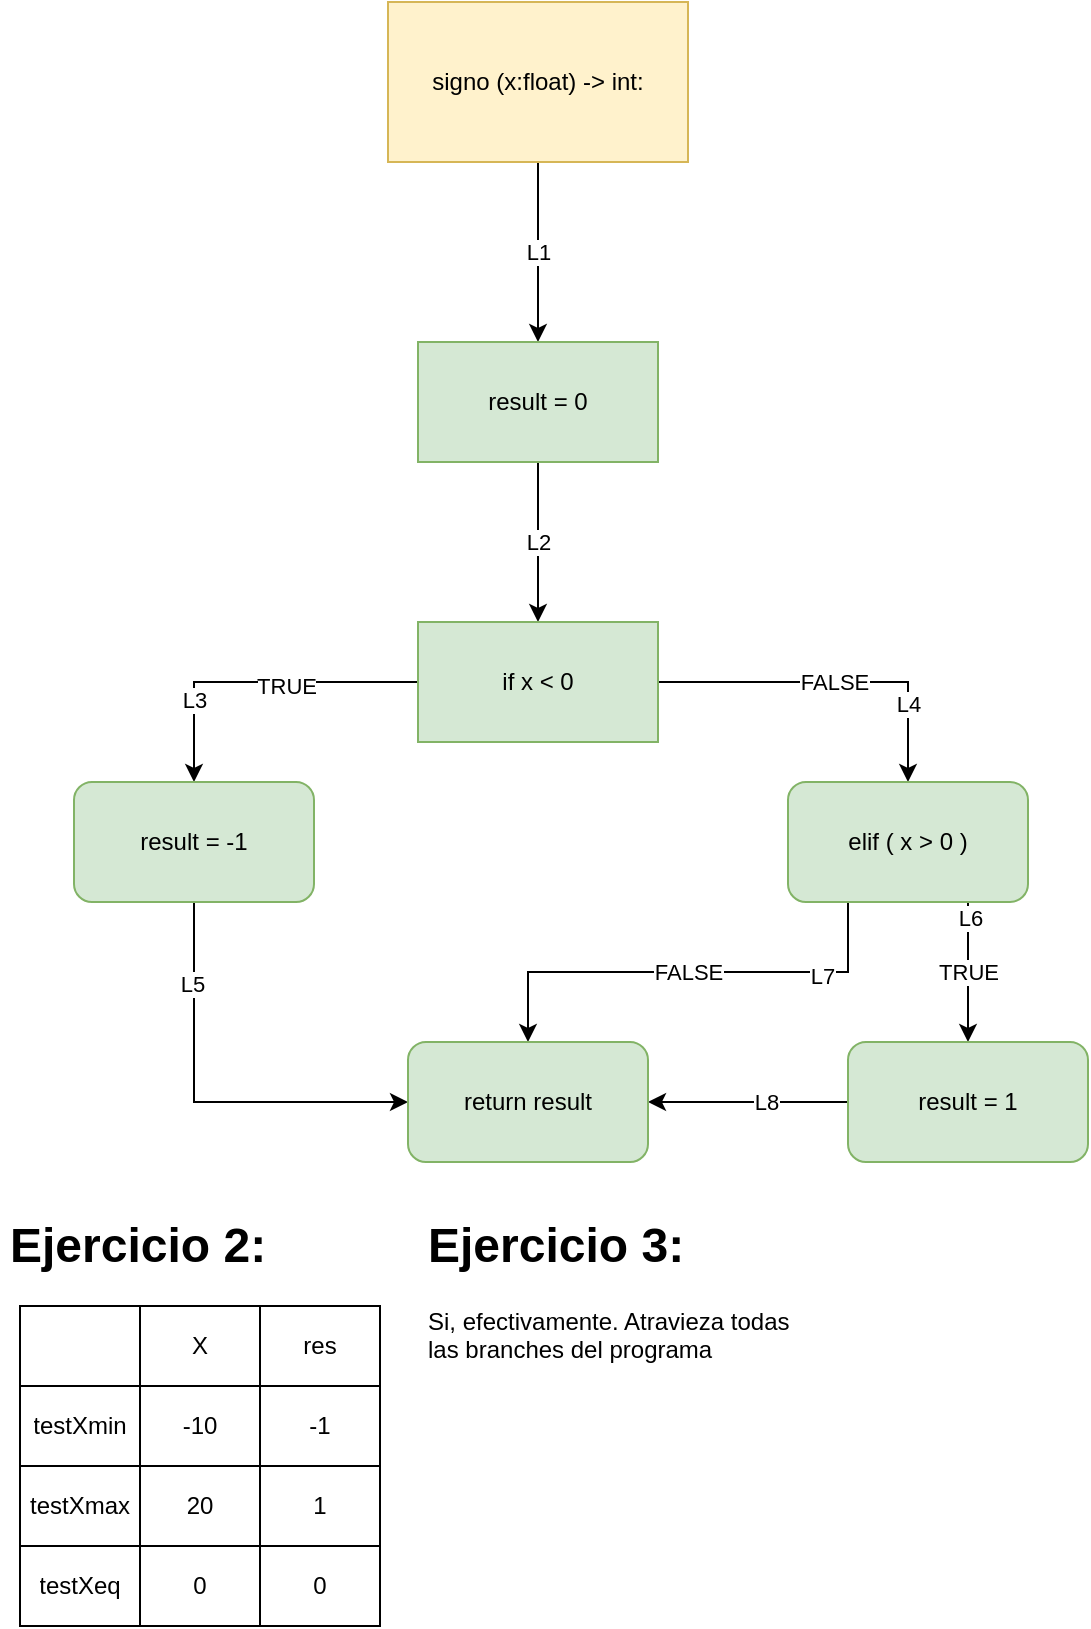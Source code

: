 <mxfile version="21.2.8" type="device">
  <diagram id="C5RBs43oDa-KdzZeNtuy" name="Page-1">
    <mxGraphModel dx="660" dy="1174" grid="1" gridSize="10" guides="1" tooltips="1" connect="1" arrows="1" fold="1" page="1" pageScale="1" pageWidth="827" pageHeight="1169" math="0" shadow="0">
      <root>
        <mxCell id="WIyWlLk6GJQsqaUBKTNV-0" />
        <mxCell id="WIyWlLk6GJQsqaUBKTNV-1" parent="WIyWlLk6GJQsqaUBKTNV-0" />
        <mxCell id="mNMCnv1YMO1-HXRnA7h4-2" value="L1" style="edgeStyle=orthogonalEdgeStyle;rounded=0;orthogonalLoop=1;jettySize=auto;html=1;" edge="1" parent="WIyWlLk6GJQsqaUBKTNV-1" source="mNMCnv1YMO1-HXRnA7h4-0" target="mNMCnv1YMO1-HXRnA7h4-1">
          <mxGeometry relative="1" as="geometry" />
        </mxCell>
        <mxCell id="mNMCnv1YMO1-HXRnA7h4-0" value="signo (x:float) -&amp;gt; int:&lt;br&gt;" style="rounded=0;whiteSpace=wrap;html=1;fillColor=#fff2cc;strokeColor=#d6b656;" vertex="1" parent="WIyWlLk6GJQsqaUBKTNV-1">
          <mxGeometry x="351" y="42" width="150" height="80" as="geometry" />
        </mxCell>
        <mxCell id="mNMCnv1YMO1-HXRnA7h4-4" value="L2" style="edgeStyle=orthogonalEdgeStyle;rounded=0;orthogonalLoop=1;jettySize=auto;html=1;" edge="1" parent="WIyWlLk6GJQsqaUBKTNV-1" source="mNMCnv1YMO1-HXRnA7h4-1" target="mNMCnv1YMO1-HXRnA7h4-3">
          <mxGeometry relative="1" as="geometry" />
        </mxCell>
        <mxCell id="mNMCnv1YMO1-HXRnA7h4-1" value="result = 0" style="whiteSpace=wrap;html=1;rounded=0;fillColor=#d5e8d4;strokeColor=#82b366;" vertex="1" parent="WIyWlLk6GJQsqaUBKTNV-1">
          <mxGeometry x="366" y="212" width="120" height="60" as="geometry" />
        </mxCell>
        <mxCell id="mNMCnv1YMO1-HXRnA7h4-5" value="FALSE" style="edgeStyle=orthogonalEdgeStyle;rounded=0;orthogonalLoop=1;jettySize=auto;html=1;exitX=1;exitY=0.5;exitDx=0;exitDy=0;" edge="1" parent="WIyWlLk6GJQsqaUBKTNV-1" source="mNMCnv1YMO1-HXRnA7h4-3" target="mNMCnv1YMO1-HXRnA7h4-6">
          <mxGeometry relative="1" as="geometry">
            <mxPoint x="551" y="442" as="targetPoint" />
          </mxGeometry>
        </mxCell>
        <mxCell id="mNMCnv1YMO1-HXRnA7h4-17" value="L4" style="edgeLabel;html=1;align=center;verticalAlign=middle;resizable=0;points=[];" vertex="1" connectable="0" parent="mNMCnv1YMO1-HXRnA7h4-5">
          <mxGeometry x="0.554" relative="1" as="geometry">
            <mxPoint as="offset" />
          </mxGeometry>
        </mxCell>
        <mxCell id="mNMCnv1YMO1-HXRnA7h4-7" style="edgeStyle=orthogonalEdgeStyle;rounded=0;orthogonalLoop=1;jettySize=auto;html=1;exitX=0;exitY=0.5;exitDx=0;exitDy=0;" edge="1" parent="WIyWlLk6GJQsqaUBKTNV-1" source="mNMCnv1YMO1-HXRnA7h4-3" target="mNMCnv1YMO1-HXRnA7h4-8">
          <mxGeometry relative="1" as="geometry">
            <mxPoint x="311" y="432" as="targetPoint" />
          </mxGeometry>
        </mxCell>
        <mxCell id="mNMCnv1YMO1-HXRnA7h4-9" value="TRUE" style="edgeLabel;html=1;align=center;verticalAlign=middle;resizable=0;points=[];" vertex="1" connectable="0" parent="mNMCnv1YMO1-HXRnA7h4-7">
          <mxGeometry x="-0.182" y="2" relative="1" as="geometry">
            <mxPoint as="offset" />
          </mxGeometry>
        </mxCell>
        <mxCell id="mNMCnv1YMO1-HXRnA7h4-16" value="L3" style="edgeLabel;html=1;align=center;verticalAlign=middle;resizable=0;points=[];" vertex="1" connectable="0" parent="mNMCnv1YMO1-HXRnA7h4-7">
          <mxGeometry x="0.494" relative="1" as="geometry">
            <mxPoint as="offset" />
          </mxGeometry>
        </mxCell>
        <mxCell id="mNMCnv1YMO1-HXRnA7h4-3" value="if x &amp;lt; 0" style="whiteSpace=wrap;html=1;rounded=0;fillColor=#d5e8d4;strokeColor=#82b366;" vertex="1" parent="WIyWlLk6GJQsqaUBKTNV-1">
          <mxGeometry x="366" y="352" width="120" height="60" as="geometry" />
        </mxCell>
        <mxCell id="mNMCnv1YMO1-HXRnA7h4-11" value="TRUE" style="edgeStyle=orthogonalEdgeStyle;rounded=0;orthogonalLoop=1;jettySize=auto;html=1;exitX=0.75;exitY=1;exitDx=0;exitDy=0;" edge="1" parent="WIyWlLk6GJQsqaUBKTNV-1" source="mNMCnv1YMO1-HXRnA7h4-6" target="mNMCnv1YMO1-HXRnA7h4-10">
          <mxGeometry relative="1" as="geometry">
            <Array as="points">
              <mxPoint x="641" y="502" />
              <mxPoint x="641" y="502" />
            </Array>
          </mxGeometry>
        </mxCell>
        <mxCell id="mNMCnv1YMO1-HXRnA7h4-19" value="L6" style="edgeLabel;html=1;align=center;verticalAlign=middle;resizable=0;points=[];" vertex="1" connectable="0" parent="mNMCnv1YMO1-HXRnA7h4-11">
          <mxGeometry x="-0.776" y="1" relative="1" as="geometry">
            <mxPoint as="offset" />
          </mxGeometry>
        </mxCell>
        <mxCell id="mNMCnv1YMO1-HXRnA7h4-12" value="FALSE" style="edgeStyle=orthogonalEdgeStyle;rounded=0;orthogonalLoop=1;jettySize=auto;html=1;exitX=0.25;exitY=1;exitDx=0;exitDy=0;" edge="1" parent="WIyWlLk6GJQsqaUBKTNV-1" source="mNMCnv1YMO1-HXRnA7h4-6" target="mNMCnv1YMO1-HXRnA7h4-13">
          <mxGeometry relative="1" as="geometry">
            <mxPoint x="516" y="552" as="targetPoint" />
          </mxGeometry>
        </mxCell>
        <mxCell id="mNMCnv1YMO1-HXRnA7h4-18" value="L7" style="edgeLabel;html=1;align=center;verticalAlign=middle;resizable=0;points=[];" vertex="1" connectable="0" parent="mNMCnv1YMO1-HXRnA7h4-12">
          <mxGeometry x="-0.583" y="2" relative="1" as="geometry">
            <mxPoint as="offset" />
          </mxGeometry>
        </mxCell>
        <mxCell id="mNMCnv1YMO1-HXRnA7h4-6" value="elif ( x &amp;gt; 0 )" style="rounded=1;whiteSpace=wrap;html=1;fillColor=#d5e8d4;strokeColor=#82b366;" vertex="1" parent="WIyWlLk6GJQsqaUBKTNV-1">
          <mxGeometry x="551" y="432" width="120" height="60" as="geometry" />
        </mxCell>
        <mxCell id="mNMCnv1YMO1-HXRnA7h4-15" style="edgeStyle=orthogonalEdgeStyle;rounded=0;orthogonalLoop=1;jettySize=auto;html=1;exitX=0.5;exitY=1;exitDx=0;exitDy=0;entryX=0;entryY=0.5;entryDx=0;entryDy=0;" edge="1" parent="WIyWlLk6GJQsqaUBKTNV-1" source="mNMCnv1YMO1-HXRnA7h4-8" target="mNMCnv1YMO1-HXRnA7h4-13">
          <mxGeometry relative="1" as="geometry" />
        </mxCell>
        <mxCell id="mNMCnv1YMO1-HXRnA7h4-20" value="L5" style="edgeLabel;html=1;align=center;verticalAlign=middle;resizable=0;points=[];" vertex="1" connectable="0" parent="mNMCnv1YMO1-HXRnA7h4-15">
          <mxGeometry x="-0.605" y="-1" relative="1" as="geometry">
            <mxPoint as="offset" />
          </mxGeometry>
        </mxCell>
        <mxCell id="mNMCnv1YMO1-HXRnA7h4-8" value="result = -1" style="rounded=1;whiteSpace=wrap;html=1;fillColor=#d5e8d4;strokeColor=#82b366;" vertex="1" parent="WIyWlLk6GJQsqaUBKTNV-1">
          <mxGeometry x="194" y="432" width="120" height="60" as="geometry" />
        </mxCell>
        <mxCell id="mNMCnv1YMO1-HXRnA7h4-14" style="edgeStyle=orthogonalEdgeStyle;rounded=0;orthogonalLoop=1;jettySize=auto;html=1;exitX=0;exitY=0.5;exitDx=0;exitDy=0;" edge="1" parent="WIyWlLk6GJQsqaUBKTNV-1" source="mNMCnv1YMO1-HXRnA7h4-10" target="mNMCnv1YMO1-HXRnA7h4-13">
          <mxGeometry relative="1" as="geometry" />
        </mxCell>
        <mxCell id="mNMCnv1YMO1-HXRnA7h4-21" value="L8" style="edgeLabel;html=1;align=center;verticalAlign=middle;resizable=0;points=[];" vertex="1" connectable="0" parent="mNMCnv1YMO1-HXRnA7h4-14">
          <mxGeometry x="-0.172" relative="1" as="geometry">
            <mxPoint as="offset" />
          </mxGeometry>
        </mxCell>
        <mxCell id="mNMCnv1YMO1-HXRnA7h4-10" value="result = 1" style="whiteSpace=wrap;html=1;rounded=1;fillColor=#d5e8d4;strokeColor=#82b366;" vertex="1" parent="WIyWlLk6GJQsqaUBKTNV-1">
          <mxGeometry x="581" y="562" width="120" height="60" as="geometry" />
        </mxCell>
        <mxCell id="mNMCnv1YMO1-HXRnA7h4-13" value="return result" style="rounded=1;whiteSpace=wrap;html=1;fillColor=#d5e8d4;strokeColor=#82b366;" vertex="1" parent="WIyWlLk6GJQsqaUBKTNV-1">
          <mxGeometry x="361" y="562" width="120" height="60" as="geometry" />
        </mxCell>
        <mxCell id="mNMCnv1YMO1-HXRnA7h4-23" value="&lt;h1&gt;Ejercicio 2:&lt;/h1&gt;&lt;div&gt;&lt;br&gt;&lt;/div&gt;" style="text;html=1;strokeColor=none;fillColor=none;spacing=5;spacingTop=-20;whiteSpace=wrap;overflow=hidden;rounded=0;" vertex="1" parent="WIyWlLk6GJQsqaUBKTNV-1">
          <mxGeometry x="157" y="644" width="190" height="120" as="geometry" />
        </mxCell>
        <mxCell id="mNMCnv1YMO1-HXRnA7h4-78" value="" style="shape=table;startSize=0;container=1;collapsible=0;childLayout=tableLayout;" vertex="1" parent="WIyWlLk6GJQsqaUBKTNV-1">
          <mxGeometry x="167" y="694" width="180" height="160" as="geometry" />
        </mxCell>
        <mxCell id="mNMCnv1YMO1-HXRnA7h4-79" value="" style="shape=tableRow;horizontal=0;startSize=0;swimlaneHead=0;swimlaneBody=0;strokeColor=inherit;top=0;left=0;bottom=0;right=0;collapsible=0;dropTarget=0;fillColor=none;points=[[0,0.5],[1,0.5]];portConstraint=eastwest;" vertex="1" parent="mNMCnv1YMO1-HXRnA7h4-78">
          <mxGeometry width="180" height="40" as="geometry" />
        </mxCell>
        <mxCell id="mNMCnv1YMO1-HXRnA7h4-80" value="" style="shape=partialRectangle;html=1;whiteSpace=wrap;connectable=0;strokeColor=inherit;overflow=hidden;fillColor=none;top=0;left=0;bottom=0;right=0;pointerEvents=1;" vertex="1" parent="mNMCnv1YMO1-HXRnA7h4-79">
          <mxGeometry width="60" height="40" as="geometry">
            <mxRectangle width="60" height="40" as="alternateBounds" />
          </mxGeometry>
        </mxCell>
        <mxCell id="mNMCnv1YMO1-HXRnA7h4-81" value="X" style="shape=partialRectangle;html=1;whiteSpace=wrap;connectable=0;strokeColor=inherit;overflow=hidden;fillColor=none;top=0;left=0;bottom=0;right=0;pointerEvents=1;" vertex="1" parent="mNMCnv1YMO1-HXRnA7h4-79">
          <mxGeometry x="60" width="60" height="40" as="geometry">
            <mxRectangle width="60" height="40" as="alternateBounds" />
          </mxGeometry>
        </mxCell>
        <mxCell id="mNMCnv1YMO1-HXRnA7h4-82" value="res" style="shape=partialRectangle;html=1;whiteSpace=wrap;connectable=0;strokeColor=inherit;overflow=hidden;fillColor=none;top=0;left=0;bottom=0;right=0;pointerEvents=1;" vertex="1" parent="mNMCnv1YMO1-HXRnA7h4-79">
          <mxGeometry x="120" width="60" height="40" as="geometry">
            <mxRectangle width="60" height="40" as="alternateBounds" />
          </mxGeometry>
        </mxCell>
        <mxCell id="mNMCnv1YMO1-HXRnA7h4-83" value="" style="shape=tableRow;horizontal=0;startSize=0;swimlaneHead=0;swimlaneBody=0;strokeColor=inherit;top=0;left=0;bottom=0;right=0;collapsible=0;dropTarget=0;fillColor=none;points=[[0,0.5],[1,0.5]];portConstraint=eastwest;" vertex="1" parent="mNMCnv1YMO1-HXRnA7h4-78">
          <mxGeometry y="40" width="180" height="40" as="geometry" />
        </mxCell>
        <mxCell id="mNMCnv1YMO1-HXRnA7h4-84" value="testXmin" style="shape=partialRectangle;html=1;whiteSpace=wrap;connectable=0;strokeColor=inherit;overflow=hidden;fillColor=none;top=0;left=0;bottom=0;right=0;pointerEvents=1;" vertex="1" parent="mNMCnv1YMO1-HXRnA7h4-83">
          <mxGeometry width="60" height="40" as="geometry">
            <mxRectangle width="60" height="40" as="alternateBounds" />
          </mxGeometry>
        </mxCell>
        <mxCell id="mNMCnv1YMO1-HXRnA7h4-85" value="-10" style="shape=partialRectangle;html=1;whiteSpace=wrap;connectable=0;strokeColor=inherit;overflow=hidden;fillColor=none;top=0;left=0;bottom=0;right=0;pointerEvents=1;" vertex="1" parent="mNMCnv1YMO1-HXRnA7h4-83">
          <mxGeometry x="60" width="60" height="40" as="geometry">
            <mxRectangle width="60" height="40" as="alternateBounds" />
          </mxGeometry>
        </mxCell>
        <mxCell id="mNMCnv1YMO1-HXRnA7h4-86" value="-1" style="shape=partialRectangle;html=1;whiteSpace=wrap;connectable=0;strokeColor=inherit;overflow=hidden;fillColor=none;top=0;left=0;bottom=0;right=0;pointerEvents=1;" vertex="1" parent="mNMCnv1YMO1-HXRnA7h4-83">
          <mxGeometry x="120" width="60" height="40" as="geometry">
            <mxRectangle width="60" height="40" as="alternateBounds" />
          </mxGeometry>
        </mxCell>
        <mxCell id="mNMCnv1YMO1-HXRnA7h4-87" value="" style="shape=tableRow;horizontal=0;startSize=0;swimlaneHead=0;swimlaneBody=0;strokeColor=inherit;top=0;left=0;bottom=0;right=0;collapsible=0;dropTarget=0;fillColor=none;points=[[0,0.5],[1,0.5]];portConstraint=eastwest;" vertex="1" parent="mNMCnv1YMO1-HXRnA7h4-78">
          <mxGeometry y="80" width="180" height="40" as="geometry" />
        </mxCell>
        <mxCell id="mNMCnv1YMO1-HXRnA7h4-88" value="testXmax" style="shape=partialRectangle;html=1;whiteSpace=wrap;connectable=0;strokeColor=inherit;overflow=hidden;fillColor=none;top=0;left=0;bottom=0;right=0;pointerEvents=1;" vertex="1" parent="mNMCnv1YMO1-HXRnA7h4-87">
          <mxGeometry width="60" height="40" as="geometry">
            <mxRectangle width="60" height="40" as="alternateBounds" />
          </mxGeometry>
        </mxCell>
        <mxCell id="mNMCnv1YMO1-HXRnA7h4-89" value="20" style="shape=partialRectangle;html=1;whiteSpace=wrap;connectable=0;strokeColor=inherit;overflow=hidden;fillColor=none;top=0;left=0;bottom=0;right=0;pointerEvents=1;" vertex="1" parent="mNMCnv1YMO1-HXRnA7h4-87">
          <mxGeometry x="60" width="60" height="40" as="geometry">
            <mxRectangle width="60" height="40" as="alternateBounds" />
          </mxGeometry>
        </mxCell>
        <mxCell id="mNMCnv1YMO1-HXRnA7h4-90" value="1" style="shape=partialRectangle;html=1;whiteSpace=wrap;connectable=0;strokeColor=inherit;overflow=hidden;fillColor=none;top=0;left=0;bottom=0;right=0;pointerEvents=1;" vertex="1" parent="mNMCnv1YMO1-HXRnA7h4-87">
          <mxGeometry x="120" width="60" height="40" as="geometry">
            <mxRectangle width="60" height="40" as="alternateBounds" />
          </mxGeometry>
        </mxCell>
        <mxCell id="mNMCnv1YMO1-HXRnA7h4-91" value="" style="shape=tableRow;horizontal=0;startSize=0;swimlaneHead=0;swimlaneBody=0;strokeColor=inherit;top=0;left=0;bottom=0;right=0;collapsible=0;dropTarget=0;fillColor=none;points=[[0,0.5],[1,0.5]];portConstraint=eastwest;" vertex="1" parent="mNMCnv1YMO1-HXRnA7h4-78">
          <mxGeometry y="120" width="180" height="40" as="geometry" />
        </mxCell>
        <mxCell id="mNMCnv1YMO1-HXRnA7h4-92" value="testXeq" style="shape=partialRectangle;html=1;whiteSpace=wrap;connectable=0;strokeColor=inherit;overflow=hidden;fillColor=none;top=0;left=0;bottom=0;right=0;pointerEvents=1;" vertex="1" parent="mNMCnv1YMO1-HXRnA7h4-91">
          <mxGeometry width="60" height="40" as="geometry">
            <mxRectangle width="60" height="40" as="alternateBounds" />
          </mxGeometry>
        </mxCell>
        <mxCell id="mNMCnv1YMO1-HXRnA7h4-93" value="0" style="shape=partialRectangle;html=1;whiteSpace=wrap;connectable=0;strokeColor=inherit;overflow=hidden;fillColor=none;top=0;left=0;bottom=0;right=0;pointerEvents=1;" vertex="1" parent="mNMCnv1YMO1-HXRnA7h4-91">
          <mxGeometry x="60" width="60" height="40" as="geometry">
            <mxRectangle width="60" height="40" as="alternateBounds" />
          </mxGeometry>
        </mxCell>
        <mxCell id="mNMCnv1YMO1-HXRnA7h4-94" value="0" style="shape=partialRectangle;html=1;whiteSpace=wrap;connectable=0;strokeColor=inherit;overflow=hidden;fillColor=none;top=0;left=0;bottom=0;right=0;pointerEvents=1;" vertex="1" parent="mNMCnv1YMO1-HXRnA7h4-91">
          <mxGeometry x="120" width="60" height="40" as="geometry">
            <mxRectangle width="60" height="40" as="alternateBounds" />
          </mxGeometry>
        </mxCell>
        <mxCell id="mNMCnv1YMO1-HXRnA7h4-95" value="&lt;h1&gt;Ejercicio 3:&lt;/h1&gt;&lt;div&gt;Si, efectivamente. Atravieza todas las branches del programa&lt;/div&gt;" style="text;html=1;strokeColor=none;fillColor=none;spacing=5;spacingTop=-20;whiteSpace=wrap;overflow=hidden;rounded=0;" vertex="1" parent="WIyWlLk6GJQsqaUBKTNV-1">
          <mxGeometry x="366" y="644" width="190" height="120" as="geometry" />
        </mxCell>
      </root>
    </mxGraphModel>
  </diagram>
</mxfile>
